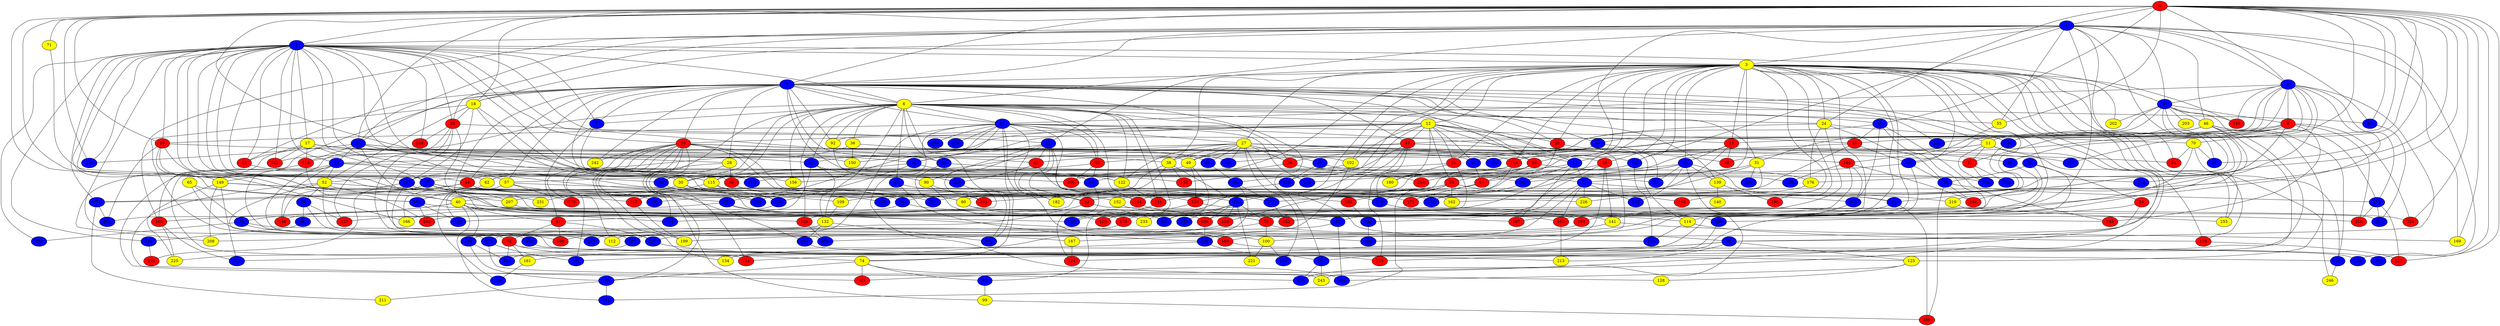 graph {
0 [style = filled fillcolor = red];
1 [style = filled fillcolor = blue];
2 [style = filled fillcolor = blue];
3 [style = filled fillcolor = yellow];
4 [style = filled fillcolor = blue];
5 [style = filled fillcolor = blue];
6 [style = filled fillcolor = yellow];
7 [style = filled fillcolor = blue];
8 [style = filled fillcolor = blue];
9 [style = filled fillcolor = red];
10 [style = filled fillcolor = blue];
11 [style = filled fillcolor = yellow];
12 [style = filled fillcolor = yellow];
13 [style = filled fillcolor = blue];
14 [style = filled fillcolor = blue];
15 [style = filled fillcolor = red];
16 [style = filled fillcolor = red];
17 [style = filled fillcolor = yellow];
18 [style = filled fillcolor = yellow];
19 [style = filled fillcolor = blue];
20 [style = filled fillcolor = red];
21 [style = filled fillcolor = red];
22 [style = filled fillcolor = blue];
23 [style = filled fillcolor = blue];
24 [style = filled fillcolor = yellow];
25 [style = filled fillcolor = red];
26 [style = filled fillcolor = red];
27 [style = filled fillcolor = yellow];
28 [style = filled fillcolor = yellow];
29 [style = filled fillcolor = red];
30 [style = filled fillcolor = yellow];
31 [style = filled fillcolor = yellow];
32 [style = filled fillcolor = red];
33 [style = filled fillcolor = red];
34 [style = filled fillcolor = blue];
35 [style = filled fillcolor = red];
36 [style = filled fillcolor = yellow];
37 [style = filled fillcolor = blue];
38 [style = filled fillcolor = yellow];
39 [style = filled fillcolor = red];
40 [style = filled fillcolor = yellow];
41 [style = filled fillcolor = red];
42 [style = filled fillcolor = red];
43 [style = filled fillcolor = red];
44 [style = filled fillcolor = red];
45 [style = filled fillcolor = red];
46 [style = filled fillcolor = yellow];
47 [style = filled fillcolor = blue];
48 [style = filled fillcolor = red];
49 [style = filled fillcolor = yellow];
50 [style = filled fillcolor = blue];
51 [style = filled fillcolor = blue];
52 [style = filled fillcolor = yellow];
53 [style = filled fillcolor = blue];
54 [style = filled fillcolor = blue];
55 [style = filled fillcolor = yellow];
56 [style = filled fillcolor = blue];
57 [style = filled fillcolor = yellow];
58 [style = filled fillcolor = blue];
59 [style = filled fillcolor = blue];
60 [style = filled fillcolor = blue];
61 [style = filled fillcolor = blue];
62 [style = filled fillcolor = yellow];
63 [style = filled fillcolor = red];
64 [style = filled fillcolor = blue];
65 [style = filled fillcolor = yellow];
66 [style = filled fillcolor = blue];
67 [style = filled fillcolor = red];
68 [style = filled fillcolor = red];
69 [style = filled fillcolor = blue];
70 [style = filled fillcolor = yellow];
71 [style = filled fillcolor = yellow];
72 [style = filled fillcolor = red];
73 [style = filled fillcolor = red];
74 [style = filled fillcolor = yellow];
75 [style = filled fillcolor = blue];
76 [style = filled fillcolor = red];
77 [style = filled fillcolor = blue];
78 [style = filled fillcolor = blue];
79 [style = filled fillcolor = blue];
80 [style = filled fillcolor = yellow];
81 [style = filled fillcolor = blue];
82 [style = filled fillcolor = red];
83 [style = filled fillcolor = blue];
84 [style = filled fillcolor = red];
85 [style = filled fillcolor = blue];
86 [style = filled fillcolor = blue];
87 [style = filled fillcolor = blue];
88 [style = filled fillcolor = blue];
89 [style = filled fillcolor = blue];
90 [style = filled fillcolor = yellow];
91 [style = filled fillcolor = red];
92 [style = filled fillcolor = yellow];
93 [style = filled fillcolor = blue];
94 [style = filled fillcolor = blue];
95 [style = filled fillcolor = blue];
96 [style = filled fillcolor = blue];
97 [style = filled fillcolor = blue];
98 [style = filled fillcolor = blue];
99 [style = filled fillcolor = yellow];
100 [style = filled fillcolor = yellow];
101 [style = filled fillcolor = blue];
102 [style = filled fillcolor = yellow];
103 [style = filled fillcolor = blue];
104 [style = filled fillcolor = red];
105 [style = filled fillcolor = blue];
106 [style = filled fillcolor = red];
107 [style = filled fillcolor = blue];
108 [style = filled fillcolor = red];
109 [style = filled fillcolor = yellow];
110 [style = filled fillcolor = blue];
111 [style = filled fillcolor = blue];
112 [style = filled fillcolor = yellow];
113 [style = filled fillcolor = red];
114 [style = filled fillcolor = yellow];
115 [style = filled fillcolor = yellow];
116 [style = filled fillcolor = blue];
117 [style = filled fillcolor = red];
118 [style = filled fillcolor = red];
119 [style = filled fillcolor = blue];
120 [style = filled fillcolor = red];
121 [style = filled fillcolor = blue];
122 [style = filled fillcolor = yellow];
123 [style = filled fillcolor = red];
124 [style = filled fillcolor = red];
125 [style = filled fillcolor = yellow];
126 [style = filled fillcolor = blue];
127 [style = filled fillcolor = blue];
128 [style = filled fillcolor = yellow];
129 [style = filled fillcolor = blue];
130 [style = filled fillcolor = red];
131 [style = filled fillcolor = red];
132 [style = filled fillcolor = yellow];
133 [style = filled fillcolor = blue];
134 [style = filled fillcolor = yellow];
135 [style = filled fillcolor = blue];
136 [style = filled fillcolor = red];
137 [style = filled fillcolor = blue];
138 [style = filled fillcolor = blue];
139 [style = filled fillcolor = yellow];
140 [style = filled fillcolor = yellow];
141 [style = filled fillcolor = yellow];
142 [style = filled fillcolor = blue];
143 [style = filled fillcolor = blue];
144 [style = filled fillcolor = red];
145 [style = filled fillcolor = blue];
146 [style = filled fillcolor = red];
147 [style = filled fillcolor = blue];
148 [style = filled fillcolor = red];
149 [style = filled fillcolor = yellow];
150 [style = filled fillcolor = yellow];
151 [style = filled fillcolor = blue];
152 [style = filled fillcolor = yellow];
153 [style = filled fillcolor = red];
154 [style = filled fillcolor = red];
155 [style = filled fillcolor = blue];
156 [style = filled fillcolor = yellow];
157 [style = filled fillcolor = blue];
158 [style = filled fillcolor = red];
159 [style = filled fillcolor = red];
160 [style = filled fillcolor = red];
161 [style = filled fillcolor = yellow];
162 [style = filled fillcolor = yellow];
163 [style = filled fillcolor = red];
164 [style = filled fillcolor = blue];
165 [style = filled fillcolor = red];
166 [style = filled fillcolor = yellow];
167 [style = filled fillcolor = yellow];
168 [style = filled fillcolor = red];
169 [style = filled fillcolor = yellow];
170 [style = filled fillcolor = red];
171 [style = filled fillcolor = red];
172 [style = filled fillcolor = blue];
173 [style = filled fillcolor = red];
174 [style = filled fillcolor = blue];
175 [style = filled fillcolor = blue];
176 [style = filled fillcolor = yellow];
177 [style = filled fillcolor = blue];
178 [style = filled fillcolor = blue];
179 [style = filled fillcolor = red];
180 [style = filled fillcolor = yellow];
181 [style = filled fillcolor = blue];
182 [style = filled fillcolor = yellow];
183 [style = filled fillcolor = blue];
184 [style = filled fillcolor = blue];
185 [style = filled fillcolor = red];
186 [style = filled fillcolor = blue];
187 [style = filled fillcolor = blue];
188 [style = filled fillcolor = blue];
189 [style = filled fillcolor = blue];
190 [style = filled fillcolor = blue];
191 [style = filled fillcolor = blue];
192 [style = filled fillcolor = blue];
193 [style = filled fillcolor = blue];
194 [style = filled fillcolor = blue];
195 [style = filled fillcolor = blue];
196 [style = filled fillcolor = red];
197 [style = filled fillcolor = red];
198 [style = filled fillcolor = blue];
199 [style = filled fillcolor = yellow];
200 [style = filled fillcolor = blue];
201 [style = filled fillcolor = red];
202 [style = filled fillcolor = yellow];
203 [style = filled fillcolor = yellow];
204 [style = filled fillcolor = red];
205 [style = filled fillcolor = blue];
206 [style = filled fillcolor = red];
207 [style = filled fillcolor = yellow];
208 [style = filled fillcolor = yellow];
209 [style = filled fillcolor = blue];
210 [style = filled fillcolor = blue];
211 [style = filled fillcolor = yellow];
212 [style = filled fillcolor = blue];
213 [style = filled fillcolor = yellow];
214 [style = filled fillcolor = blue];
215 [style = filled fillcolor = blue];
216 [style = filled fillcolor = blue];
217 [style = filled fillcolor = red];
218 [style = filled fillcolor = red];
219 [style = filled fillcolor = yellow];
220 [style = filled fillcolor = blue];
221 [style = filled fillcolor = yellow];
222 [style = filled fillcolor = red];
223 [style = filled fillcolor = red];
224 [style = filled fillcolor = red];
225 [style = filled fillcolor = yellow];
226 [style = filled fillcolor = yellow];
227 [style = filled fillcolor = red];
228 [style = filled fillcolor = blue];
229 [style = filled fillcolor = blue];
230 [style = filled fillcolor = red];
231 [style = filled fillcolor = yellow];
232 [style = filled fillcolor = blue];
233 [style = filled fillcolor = yellow];
234 [style = filled fillcolor = blue];
235 [style = filled fillcolor = blue];
236 [style = filled fillcolor = blue];
237 [style = filled fillcolor = blue];
238 [style = filled fillcolor = blue];
239 [style = filled fillcolor = blue];
240 [style = filled fillcolor = blue];
241 [style = filled fillcolor = red];
242 [style = filled fillcolor = yellow];
243 [style = filled fillcolor = yellow];
244 [style = filled fillcolor = red];
245 [style = filled fillcolor = red];
246 [style = filled fillcolor = yellow];
247 [style = filled fillcolor = blue];
248 [style = filled fillcolor = red];
249 [style = filled fillcolor = blue];
250 [style = filled fillcolor = blue];
251 [style = filled fillcolor = blue];
252 [style = filled fillcolor = red];
253 [style = filled fillcolor = blue];
254 [style = filled fillcolor = red];
255 [style = filled fillcolor = yellow];
256 [style = filled fillcolor = blue];
0 -- 10;
0 -- 5;
0 -- 4;
0 -- 2;
0 -- 1;
0 -- 13;
0 -- 16;
0 -- 18;
0 -- 24;
0 -- 44;
0 -- 48;
0 -- 55;
0 -- 62;
0 -- 70;
0 -- 71;
0 -- 80;
0 -- 81;
0 -- 87;
0 -- 94;
0 -- 138;
0 -- 169;
0 -- 200;
0 -- 215;
0 -- 227;
0 -- 229;
0 -- 254;
1 -- 2;
1 -- 3;
1 -- 4;
1 -- 5;
1 -- 6;
1 -- 8;
1 -- 13;
1 -- 18;
1 -- 20;
1 -- 29;
1 -- 46;
1 -- 55;
1 -- 79;
1 -- 85;
1 -- 87;
1 -- 91;
1 -- 165;
1 -- 169;
1 -- 176;
1 -- 228;
2 -- 3;
2 -- 6;
2 -- 7;
2 -- 8;
2 -- 15;
2 -- 16;
2 -- 17;
2 -- 19;
2 -- 20;
2 -- 25;
2 -- 33;
2 -- 53;
2 -- 77;
2 -- 80;
2 -- 103;
2 -- 105;
2 -- 109;
2 -- 123;
2 -- 133;
2 -- 145;
2 -- 149;
2 -- 152;
2 -- 153;
2 -- 174;
2 -- 177;
2 -- 190;
2 -- 192;
2 -- 204;
2 -- 206;
2 -- 222;
2 -- 229;
2 -- 250;
3 -- 5;
3 -- 12;
3 -- 15;
3 -- 21;
3 -- 22;
3 -- 23;
3 -- 24;
3 -- 26;
3 -- 27;
3 -- 35;
3 -- 38;
3 -- 51;
3 -- 54;
3 -- 57;
3 -- 61;
3 -- 78;
3 -- 79;
3 -- 94;
3 -- 98;
3 -- 100;
3 -- 102;
3 -- 113;
3 -- 121;
3 -- 130;
3 -- 141;
3 -- 144;
3 -- 154;
3 -- 163;
3 -- 179;
3 -- 196;
3 -- 197;
3 -- 202;
3 -- 243;
3 -- 246;
3 -- 248;
3 -- 249;
3 -- 255;
4 -- 8;
4 -- 9;
4 -- 14;
4 -- 19;
4 -- 32;
4 -- 45;
4 -- 54;
4 -- 86;
4 -- 93;
4 -- 123;
4 -- 144;
4 -- 155;
4 -- 205;
5 -- 6;
5 -- 7;
5 -- 10;
5 -- 11;
5 -- 13;
5 -- 14;
5 -- 18;
5 -- 25;
5 -- 28;
5 -- 29;
5 -- 30;
5 -- 31;
5 -- 33;
5 -- 43;
5 -- 44;
5 -- 47;
5 -- 49;
5 -- 57;
5 -- 92;
5 -- 101;
5 -- 117;
5 -- 139;
5 -- 165;
5 -- 191;
5 -- 198;
5 -- 232;
5 -- 242;
6 -- 7;
6 -- 12;
6 -- 14;
6 -- 24;
6 -- 26;
6 -- 30;
6 -- 36;
6 -- 37;
6 -- 55;
6 -- 60;
6 -- 63;
6 -- 76;
6 -- 81;
6 -- 83;
6 -- 87;
6 -- 92;
6 -- 95;
6 -- 104;
6 -- 115;
6 -- 122;
6 -- 131;
6 -- 132;
6 -- 147;
6 -- 149;
6 -- 154;
6 -- 156;
6 -- 172;
7 -- 41;
7 -- 241;
8 -- 9;
8 -- 31;
8 -- 43;
8 -- 46;
8 -- 131;
8 -- 144;
8 -- 159;
8 -- 202;
8 -- 203;
8 -- 223;
9 -- 11;
9 -- 15;
9 -- 101;
9 -- 162;
9 -- 218;
9 -- 226;
9 -- 232;
9 -- 245;
9 -- 254;
10 -- 42;
10 -- 45;
10 -- 164;
10 -- 233;
10 -- 245;
11 -- 32;
11 -- 37;
11 -- 93;
11 -- 113;
11 -- 179;
11 -- 256;
12 -- 21;
12 -- 25;
12 -- 26;
12 -- 34;
12 -- 37;
12 -- 39;
12 -- 43;
12 -- 50;
12 -- 92;
12 -- 102;
12 -- 114;
12 -- 118;
12 -- 160;
12 -- 173;
12 -- 175;
13 -- 19;
13 -- 34;
13 -- 38;
13 -- 40;
13 -- 68;
13 -- 97;
13 -- 118;
13 -- 229;
14 -- 16;
14 -- 27;
14 -- 45;
14 -- 48;
14 -- 63;
14 -- 74;
14 -- 127;
14 -- 128;
14 -- 136;
14 -- 150;
14 -- 160;
14 -- 182;
14 -- 184;
14 -- 185;
14 -- 234;
14 -- 236;
15 -- 23;
15 -- 48;
15 -- 82;
15 -- 244;
16 -- 40;
16 -- 73;
16 -- 150;
16 -- 166;
16 -- 205;
17 -- 28;
17 -- 33;
17 -- 42;
17 -- 50;
17 -- 77;
17 -- 102;
17 -- 118;
17 -- 208;
17 -- 222;
18 -- 20;
18 -- 52;
18 -- 72;
18 -- 103;
18 -- 156;
18 -- 216;
19 -- 51;
19 -- 52;
19 -- 96;
19 -- 124;
19 -- 137;
19 -- 148;
19 -- 187;
20 -- 22;
20 -- 100;
20 -- 186;
20 -- 204;
20 -- 210;
20 -- 217;
21 -- 41;
21 -- 96;
21 -- 180;
22 -- 34;
22 -- 42;
22 -- 82;
22 -- 90;
22 -- 111;
22 -- 162;
22 -- 182;
23 -- 30;
23 -- 53;
23 -- 61;
23 -- 104;
23 -- 120;
23 -- 135;
23 -- 139;
23 -- 238;
24 -- 59;
24 -- 70;
24 -- 106;
24 -- 176;
24 -- 250;
25 -- 32;
25 -- 60;
25 -- 62;
25 -- 79;
25 -- 99;
25 -- 111;
25 -- 112;
25 -- 134;
25 -- 157;
25 -- 170;
25 -- 171;
25 -- 175;
25 -- 181;
25 -- 199;
25 -- 242;
25 -- 253;
26 -- 56;
26 -- 146;
27 -- 29;
27 -- 35;
27 -- 38;
27 -- 49;
27 -- 52;
27 -- 64;
27 -- 76;
27 -- 89;
27 -- 91;
27 -- 113;
27 -- 122;
27 -- 142;
27 -- 143;
27 -- 222;
27 -- 250;
28 -- 68;
28 -- 96;
28 -- 124;
29 -- 44;
29 -- 67;
29 -- 176;
29 -- 180;
30 -- 66;
30 -- 220;
30 -- 231;
31 -- 67;
31 -- 189;
31 -- 220;
31 -- 237;
32 -- 209;
32 -- 256;
33 -- 57;
34 -- 68;
34 -- 116;
34 -- 122;
35 -- 39;
35 -- 141;
35 -- 181;
35 -- 247;
36 -- 64;
36 -- 103;
36 -- 150;
37 -- 51;
37 -- 62;
37 -- 145;
37 -- 197;
38 -- 56;
38 -- 66;
38 -- 153;
38 -- 241;
39 -- 40;
39 -- 109;
39 -- 130;
39 -- 151;
39 -- 162;
39 -- 175;
39 -- 185;
39 -- 190;
40 -- 41;
40 -- 75;
40 -- 111;
40 -- 119;
40 -- 151;
40 -- 165;
40 -- 197;
40 -- 247;
40 -- 254;
41 -- 72;
41 -- 136;
41 -- 137;
42 -- 110;
42 -- 226;
43 -- 63;
43 -- 81;
43 -- 86;
43 -- 108;
43 -- 126;
43 -- 153;
43 -- 215;
43 -- 223;
44 -- 56;
44 -- 116;
44 -- 166;
44 -- 174;
45 -- 54;
45 -- 235;
45 -- 253;
46 -- 47;
46 -- 76;
46 -- 78;
46 -- 125;
46 -- 155;
46 -- 158;
46 -- 183;
47 -- 49;
47 -- 50;
47 -- 53;
49 -- 77;
49 -- 88;
49 -- 120;
50 -- 67;
51 -- 129;
51 -- 135;
51 -- 163;
51 -- 219;
51 -- 226;
51 -- 240;
52 -- 69;
52 -- 167;
52 -- 193;
52 -- 231;
52 -- 235;
52 -- 238;
54 -- 59;
54 -- 74;
54 -- 145;
55 -- 146;
56 -- 73;
56 -- 106;
56 -- 108;
56 -- 173;
56 -- 214;
56 -- 221;
57 -- 61;
57 -- 127;
57 -- 170;
57 -- 188;
57 -- 251;
58 -- 59;
58 -- 84;
58 -- 88;
58 -- 114;
59 -- 155;
59 -- 158;
59 -- 168;
60 -- 121;
60 -- 244;
61 -- 137;
61 -- 168;
62 -- 105;
63 -- 97;
63 -- 115;
63 -- 206;
64 -- 98;
65 -- 75;
65 -- 105;
65 -- 136;
66 -- 88;
66 -- 188;
67 -- 152;
67 -- 171;
68 -- 80;
69 -- 107;
69 -- 217;
69 -- 239;
70 -- 73;
70 -- 91;
70 -- 94;
70 -- 255;
71 -- 115;
72 -- 74;
72 -- 78;
72 -- 161;
72 -- 183;
73 -- 93;
73 -- 100;
73 -- 199;
74 -- 83;
74 -- 147;
74 -- 194;
74 -- 201;
75 -- 112;
75 -- 160;
75 -- 192;
76 -- 97;
76 -- 256;
77 -- 82;
77 -- 104;
77 -- 121;
77 -- 148;
77 -- 164;
77 -- 173;
77 -- 174;
77 -- 207;
78 -- 246;
79 -- 142;
79 -- 156;
80 -- 85;
80 -- 114;
81 -- 90;
81 -- 132;
81 -- 217;
82 -- 119;
82 -- 245;
83 -- 99;
84 -- 195;
84 -- 201;
85 -- 187;
85 -- 194;
86 -- 219;
87 -- 210;
89 -- 126;
89 -- 138;
90 -- 106;
90 -- 241;
92 -- 110;
93 -- 124;
93 -- 125;
93 -- 212;
93 -- 213;
95 -- 129;
95 -- 237;
96 -- 252;
97 -- 224;
98 -- 161;
98 -- 237;
99 -- 168;
100 -- 143;
100 -- 221;
101 -- 207;
102 -- 112;
102 -- 206;
103 -- 125;
103 -- 178;
103 -- 230;
104 -- 141;
105 -- 154;
105 -- 188;
105 -- 248;
106 -- 129;
107 -- 133;
108 -- 239;
109 -- 132;
110 -- 172;
113 -- 171;
113 -- 216;
113 -- 234;
114 -- 142;
114 -- 179;
115 -- 116;
115 -- 117;
115 -- 120;
116 -- 166;
117 -- 199;
118 -- 201;
118 -- 248;
119 -- 147;
119 -- 183;
120 -- 123;
120 -- 159;
122 -- 131;
125 -- 128;
125 -- 194;
126 -- 182;
127 -- 148;
127 -- 233;
127 -- 249;
129 -- 134;
129 -- 191;
131 -- 247;
132 -- 157;
132 -- 172;
132 -- 208;
133 -- 230;
137 -- 223;
139 -- 140;
139 -- 196;
141 -- 167;
141 -- 169;
145 -- 178;
146 -- 158;
146 -- 164;
146 -- 198;
146 -- 252;
147 -- 151;
147 -- 211;
149 -- 207;
149 -- 208;
149 -- 212;
149 -- 220;
149 -- 225;
152 -- 163;
154 -- 186;
155 -- 210;
155 -- 218;
155 -- 227;
157 -- 228;
159 -- 186;
160 -- 200;
161 -- 251;
163 -- 213;
164 -- 191;
165 -- 212;
165 -- 225;
167 -- 224;
173 -- 177;
174 -- 205;
174 -- 211;
175 -- 195;
176 -- 178;
177 -- 181;
177 -- 243;
179 -- 227;
185 -- 240;
187 -- 225;
191 -- 238;
191 -- 243;
193 -- 213;
195 -- 224;
207 -- 218;
219 -- 255;
237 -- 252;
240 -- 249;
}
